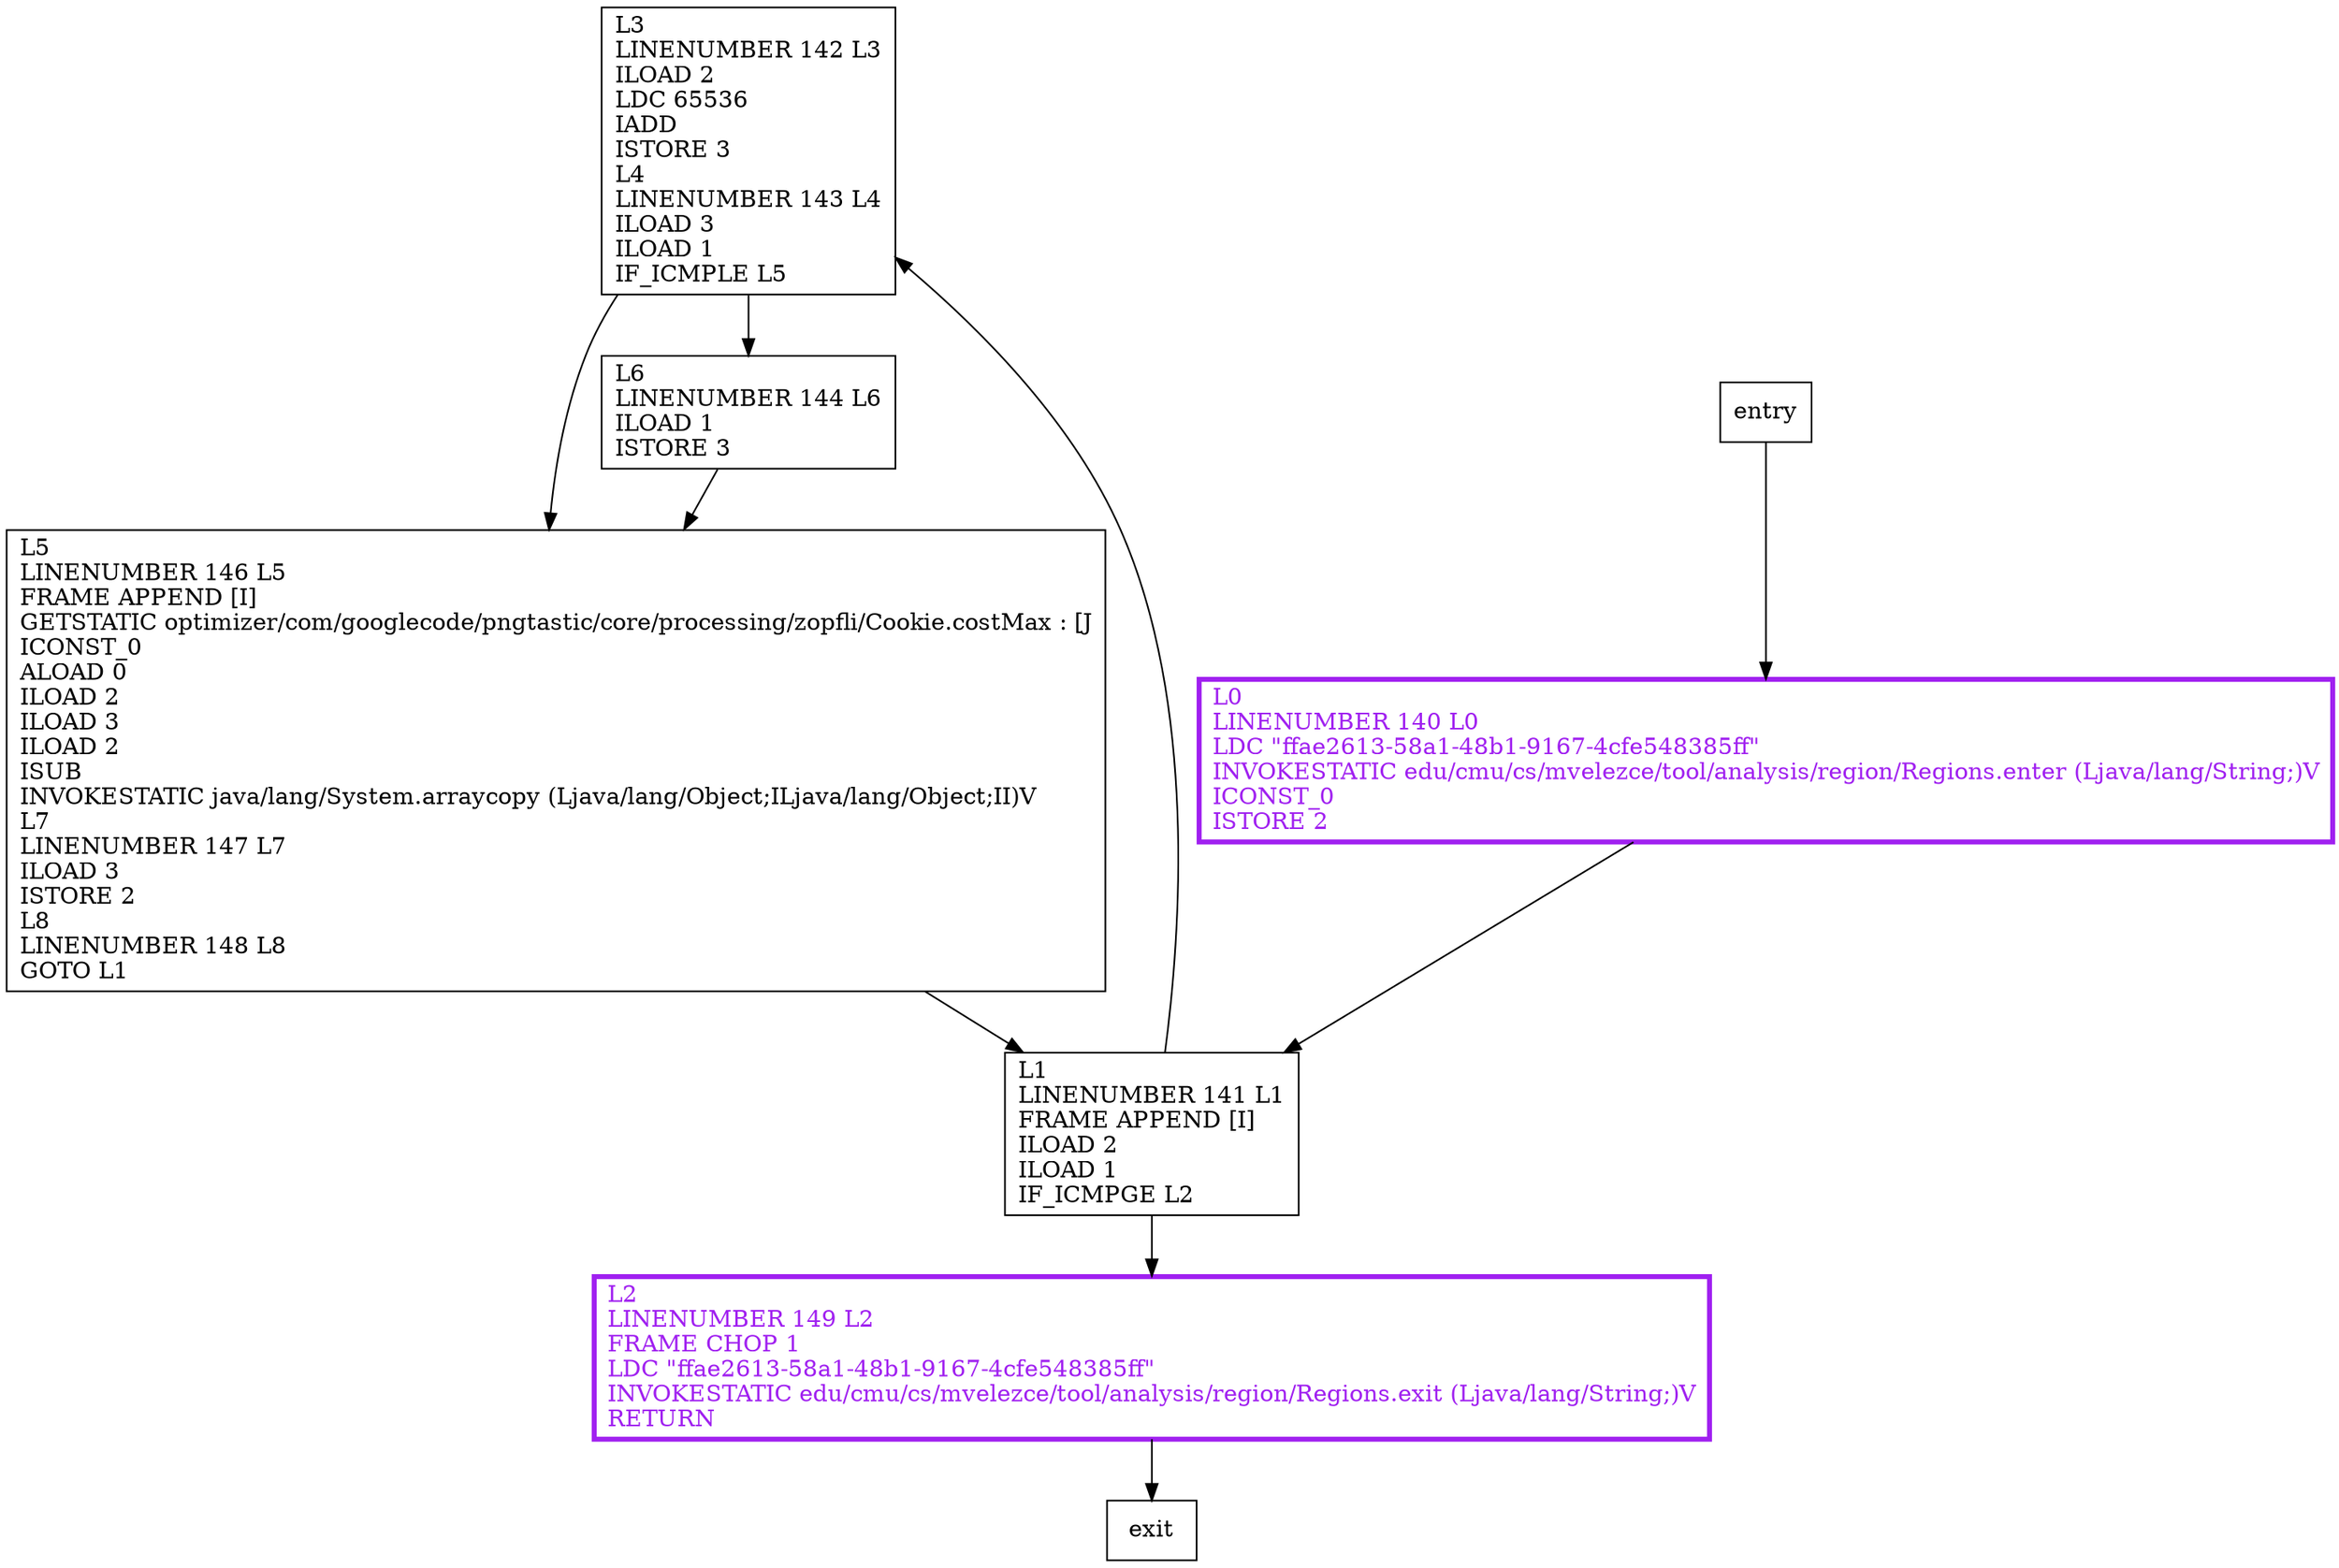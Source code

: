 digraph fillCostMax {
node [shape=record];
1414967210 [label="L3\lLINENUMBER 142 L3\lILOAD 2\lLDC 65536\lIADD\lISTORE 3\lL4\lLINENUMBER 143 L4\lILOAD 3\lILOAD 1\lIF_ICMPLE L5\l"];
1720891078 [label="L5\lLINENUMBER 146 L5\lFRAME APPEND [I]\lGETSTATIC optimizer/com/googlecode/pngtastic/core/processing/zopfli/Cookie.costMax : [J\lICONST_0\lALOAD 0\lILOAD 2\lILOAD 3\lILOAD 2\lISUB\lINVOKESTATIC java/lang/System.arraycopy (Ljava/lang/Object;ILjava/lang/Object;II)V\lL7\lLINENUMBER 147 L7\lILOAD 3\lISTORE 2\lL8\lLINENUMBER 148 L8\lGOTO L1\l"];
196732636 [label="L2\lLINENUMBER 149 L2\lFRAME CHOP 1\lLDC \"ffae2613-58a1-48b1-9167-4cfe548385ff\"\lINVOKESTATIC edu/cmu/cs/mvelezce/tool/analysis/region/Regions.exit (Ljava/lang/String;)V\lRETURN\l"];
483797427 [label="L6\lLINENUMBER 144 L6\lILOAD 1\lISTORE 3\l"];
1486726131 [label="L1\lLINENUMBER 141 L1\lFRAME APPEND [I]\lILOAD 2\lILOAD 1\lIF_ICMPGE L2\l"];
1305935114 [label="L0\lLINENUMBER 140 L0\lLDC \"ffae2613-58a1-48b1-9167-4cfe548385ff\"\lINVOKESTATIC edu/cmu/cs/mvelezce/tool/analysis/region/Regions.enter (Ljava/lang/String;)V\lICONST_0\lISTORE 2\l"];
entry;
exit;
entry -> 1305935114;
1414967210 -> 1720891078;
1414967210 -> 483797427;
1720891078 -> 1486726131;
196732636 -> exit;
483797427 -> 1720891078;
1486726131 -> 1414967210;
1486726131 -> 196732636;
1305935114 -> 1486726131;
196732636[fontcolor="purple", penwidth=3, color="purple"];
1305935114[fontcolor="purple", penwidth=3, color="purple"];
}
